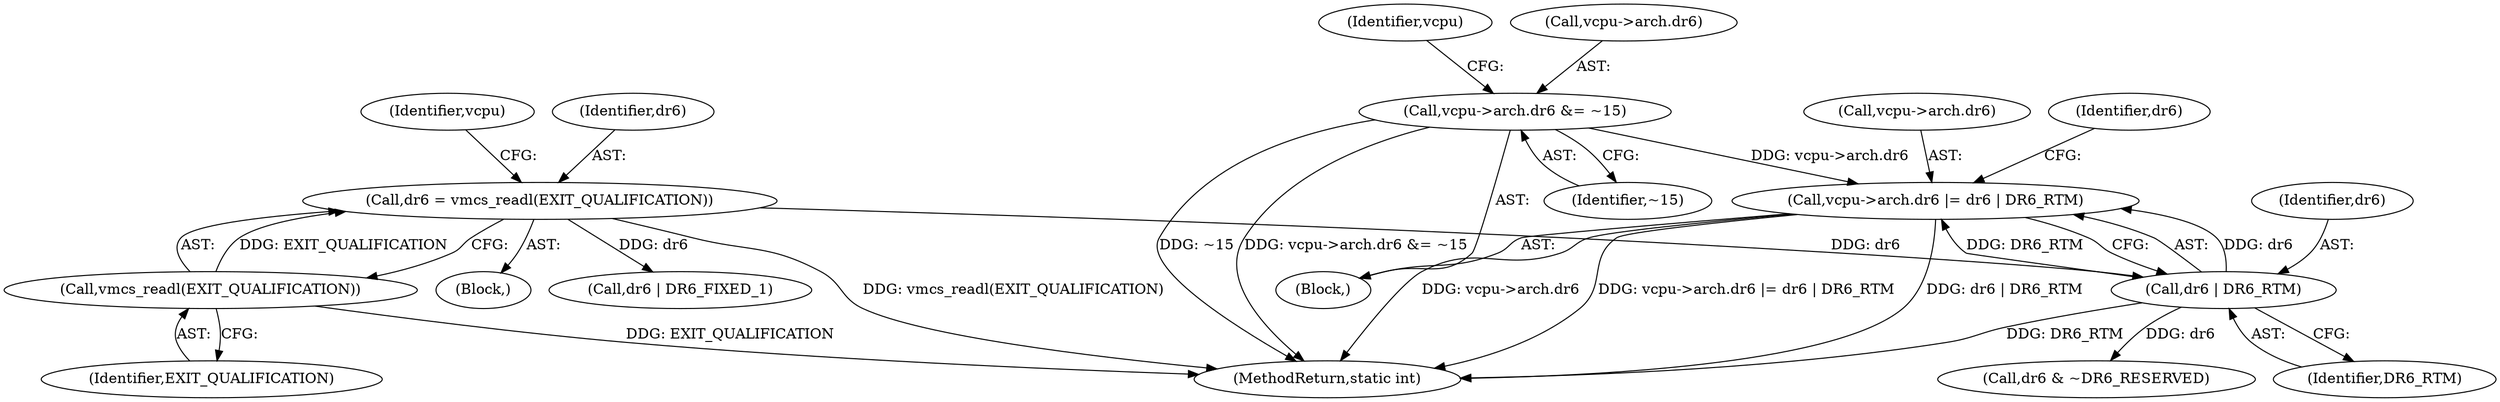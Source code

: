 digraph "0_linux_ef85b67385436ddc1998f45f1d6a210f935b3388@pointer" {
"1000347" [label="(Call,vcpu->arch.dr6 |= dr6 | DR6_RTM)"];
"1000340" [label="(Call,vcpu->arch.dr6 &= ~15)"];
"1000353" [label="(Call,dr6 | DR6_RTM)"];
"1000326" [label="(Call,dr6 = vmcs_readl(EXIT_QUALIFICATION))"];
"1000328" [label="(Call,vmcs_readl(EXIT_QUALIFICATION))"];
"1000329" [label="(Identifier,EXIT_QUALIFICATION)"];
"1000317" [label="(Block,)"];
"1000347" [label="(Call,vcpu->arch.dr6 |= dr6 | DR6_RTM)"];
"1000376" [label="(Call,dr6 | DR6_FIXED_1)"];
"1000346" [label="(Identifier,~15)"];
"1000326" [label="(Call,dr6 = vmcs_readl(EXIT_QUALIFICATION))"];
"1000350" [label="(Identifier,vcpu)"];
"1000348" [label="(Call,vcpu->arch.dr6)"];
"1000359" [label="(Identifier,dr6)"];
"1000353" [label="(Call,dr6 | DR6_RTM)"];
"1000454" [label="(MethodReturn,static int)"];
"1000340" [label="(Call,vcpu->arch.dr6 &= ~15)"];
"1000341" [label="(Call,vcpu->arch.dr6)"];
"1000355" [label="(Identifier,DR6_RTM)"];
"1000354" [label="(Identifier,dr6)"];
"1000339" [label="(Block,)"];
"1000358" [label="(Call,dr6 & ~DR6_RESERVED)"];
"1000328" [label="(Call,vmcs_readl(EXIT_QUALIFICATION))"];
"1000327" [label="(Identifier,dr6)"];
"1000334" [label="(Identifier,vcpu)"];
"1000347" -> "1000339"  [label="AST: "];
"1000347" -> "1000353"  [label="CFG: "];
"1000348" -> "1000347"  [label="AST: "];
"1000353" -> "1000347"  [label="AST: "];
"1000359" -> "1000347"  [label="CFG: "];
"1000347" -> "1000454"  [label="DDG: dr6 | DR6_RTM"];
"1000347" -> "1000454"  [label="DDG: vcpu->arch.dr6"];
"1000347" -> "1000454"  [label="DDG: vcpu->arch.dr6 |= dr6 | DR6_RTM"];
"1000340" -> "1000347"  [label="DDG: vcpu->arch.dr6"];
"1000353" -> "1000347"  [label="DDG: dr6"];
"1000353" -> "1000347"  [label="DDG: DR6_RTM"];
"1000340" -> "1000339"  [label="AST: "];
"1000340" -> "1000346"  [label="CFG: "];
"1000341" -> "1000340"  [label="AST: "];
"1000346" -> "1000340"  [label="AST: "];
"1000350" -> "1000340"  [label="CFG: "];
"1000340" -> "1000454"  [label="DDG: vcpu->arch.dr6 &= ~15"];
"1000340" -> "1000454"  [label="DDG: ~15"];
"1000353" -> "1000355"  [label="CFG: "];
"1000354" -> "1000353"  [label="AST: "];
"1000355" -> "1000353"  [label="AST: "];
"1000353" -> "1000454"  [label="DDG: DR6_RTM"];
"1000326" -> "1000353"  [label="DDG: dr6"];
"1000353" -> "1000358"  [label="DDG: dr6"];
"1000326" -> "1000317"  [label="AST: "];
"1000326" -> "1000328"  [label="CFG: "];
"1000327" -> "1000326"  [label="AST: "];
"1000328" -> "1000326"  [label="AST: "];
"1000334" -> "1000326"  [label="CFG: "];
"1000326" -> "1000454"  [label="DDG: vmcs_readl(EXIT_QUALIFICATION)"];
"1000328" -> "1000326"  [label="DDG: EXIT_QUALIFICATION"];
"1000326" -> "1000376"  [label="DDG: dr6"];
"1000328" -> "1000329"  [label="CFG: "];
"1000329" -> "1000328"  [label="AST: "];
"1000328" -> "1000454"  [label="DDG: EXIT_QUALIFICATION"];
}
